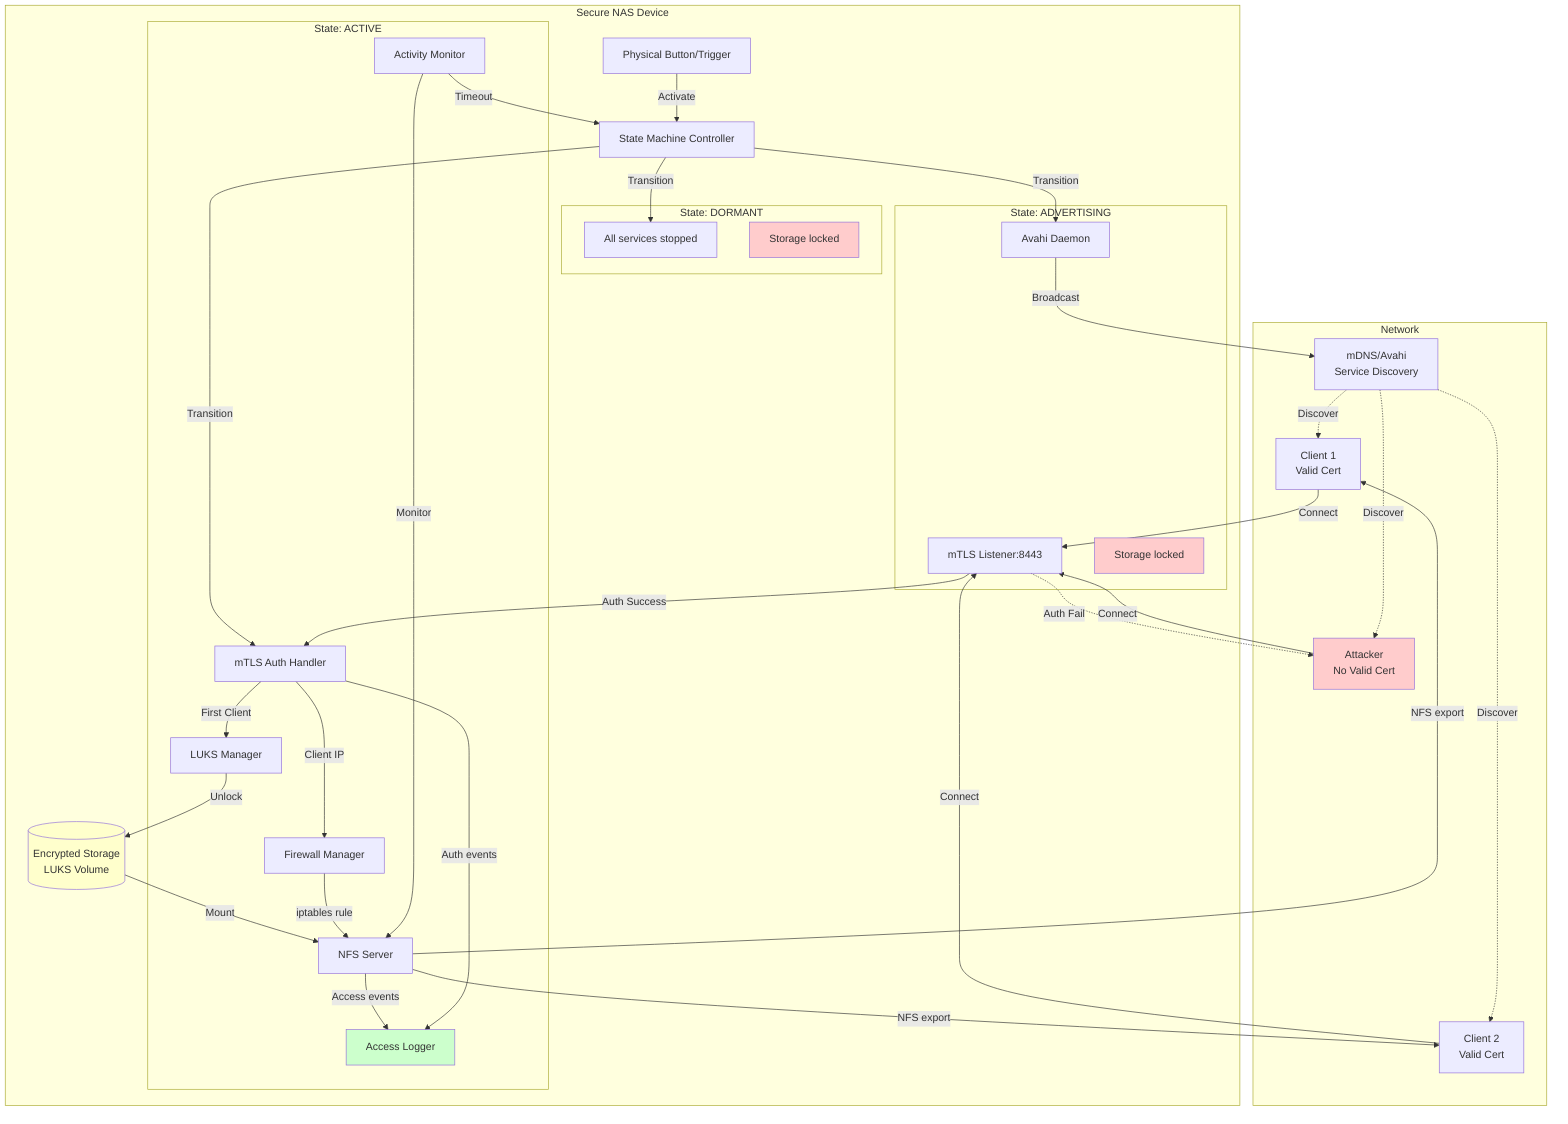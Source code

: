 graph TB
    subgraph "Secure NAS Device"
        Button[Physical Button/Trigger]
        StateMachine[State Machine Controller]
        
        subgraph "State: DORMANT"
            D1[All services stopped]
            D2[Storage locked]
        end
        
        subgraph "State: ADVERTISING"
            A1[Avahi Daemon]
            A2[mTLS Listener:8443]
            A3[Storage locked]
        end
        
        subgraph "State: ACTIVE"
            AC1[mTLS Auth Handler]
            AC2[LUKS Manager]
            AC3[NFS Server]
            AC4[Firewall Manager]
            AC5[Activity Monitor]
            AC6[Access Logger]
        end
        
        Storage[(Encrypted Storage<br/>LUKS Volume)]
    end
    
    subgraph "Network"
        mDNS[mDNS/Avahi<br/>Service Discovery]
        
        Client1[Client 1<br/>Valid Cert]
        Client2[Client 2<br/>Valid Cert]
        Client3[Attacker<br/>No Valid Cert]
    end
    
    Button -->|Activate| StateMachine
    StateMachine -->|Transition| D1
    StateMachine -->|Transition| A1
    StateMachine -->|Transition| AC1
    
    A1 -->|Broadcast| mDNS
    mDNS -.->|Discover| Client1
    mDNS -.->|Discover| Client2
    mDNS -.->|Discover| Client3
    
    Client1 -->|Connect| A2
    Client2 -->|Connect| A2
    Client3 -->|Connect| A2
    
    A2 -->|Auth Success| AC1
    A2 -.->|Auth Fail| Client3
    
    AC1 -->|First Client| AC2
    AC2 -->|Unlock| Storage
    Storage -->|Mount| AC3
    
    AC1 -->|Client IP| AC4
    AC4 -->|iptables rule| AC3
    AC3 -->|NFS export| Client1
    AC3 -->|NFS export| Client2
    
    AC3 -->|Access events| AC6
    AC1 -->|Auth events| AC6
    AC5 -->|Monitor| AC3
    AC5 -->|Timeout| StateMachine
    
    style Client3 fill:#ffcccc
    style D2 fill:#ffcccc
    style A3 fill:#ffcccc
    style Storage fill:#ffffcc
    style AC6 fill:#ccffcc